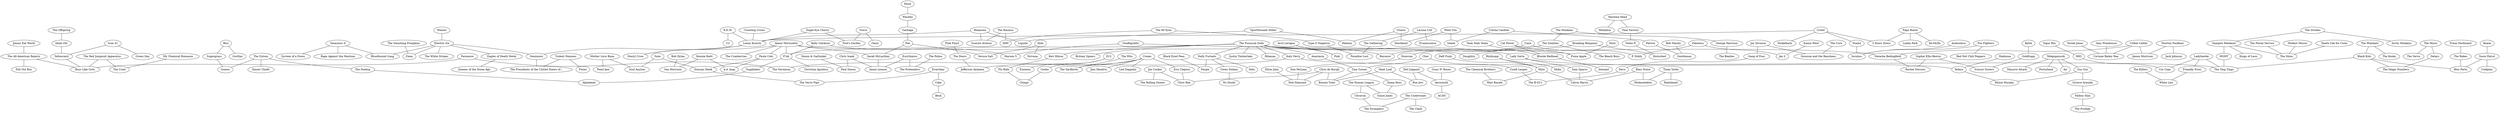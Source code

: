 strict graph layer0 {
	graph [name=layer0];
	node [label="\N"];
	821	[label="Franz Ferdinand",
		level=1,
		weight=1483084.0];
	2225	[label="The Rakes",
		weight=415609.0];
	821 -- 2225	[level=1,
		weight=90.0];
	2193	[label="The Monkees",
		weight=273656.0];
	2299	[label="The Zombies",
		weight=313245.0];
	2193 -- 2299	[level=1,
		weight=90.0];
	861	[label="George Harrison",
		weight=399119.0];
	2193 -- 861	[level=1,
		weight=90.0];
	2027	[label="Tenacious D",
		weight=688606.0];
	1689	[label="Rage Against the Machine",
		level=1,
		weight=1145249.0];
	2027 -- 1689	[level=1,
		weight=90.0];
	2000	[label="System of a Down",
		level=1,
		weight=1359713.0];
	2027 -- 2000	[level=1,
		weight=90.0];
	297	[label="Bloodhound Gang",
		weight=707193.0];
	2027 -- 297	[level=1,
		weight=90.0];
	2221	[label="The Pussycat Dolls",
		weight=538598.0];
	1581	[label="P!nk",
		weight=293683.0];
	2221 -- 1581	[level=1,
		weight=90.0];
	1730	[label=Rihanna,
		level=1,
		weight=990964.0];
	2221 -- 1730	[level=1,
		weight=90.0];
	108	[label=Anastacia,
		weight=391929.0];
	2221 -- 108	[level=1,
		weight=90.0];
	1508	[label="Nelly Furtado",
		level=1,
		weight=1092709.0];
	2221 -- 1508	[level=1,
		weight=90.0];
	1218	[label="Lady GaGa",
		weight=461534.0];
	2221 -- 1218	[level=1,
		weight=90.0];
	1164	[label="Katy Perry",
		weight=573653.0];
	2221 -- 1164	[level=1,
		weight=90.0];
	1181	[label="Keri Hilson",
		weight=102343.0];
	2221 -- 1181	[level=1,
		weight=90.0];
	1642	[label=Pink,
		weight=748518.0];
	2221 -- 1642	[level=1,
		weight=90.0];
	253	[label=Beyoncé,
		weight=806626.0];
	2221 -- 253	[level=1,
		weight=90.0];
	358	[label="Britney Spears",
		level=1,
		weight=1022718.0];
	2221 -- 358	[level=1,
		weight=90.0];
	1143	[label="Justin Timberlake",
		level=1,
		weight=972050.0];
	2221 -- 1143	[level=1,
		weight=90.0];
	1498	[label="Natasha Bedingfield",
		weight=634312.0];
	2221 -- 1498	[level=1,
		weight=90.0];
	1474	[label=Muse,
		level=1,
		weight=1629255.0];
	1648	[label=Placebo,
		level=1,
		weight=1310676.0];
	1474 -- 1648	[level=1,
		weight=90.0];
	307	[label=Blur,
		level=1,
		weight=1219073.0];
	1986	[label=Supergrass,
		weight=485340.0];
	307 -- 1986	[level=1,
		weight=90.0];
	898	[label=Gorillaz,
		level=1,
		weight=1361575.0];
	307 -- 898	[level=1,
		weight=90.0];
	341	[label="Boys Noize",
		weight=207586.0];
	1442	[label=Modeselektor,
		weight=137860.0];
	341 -- 1442	[level=1,
		weight=90.0];
	390	[label="Calvin Harris",
		weight=264959.0];
	341 -- 390	[level=1,
		weight=90.0];
	312	[label="Bob Dylan",
		level=1,
		weight=1228317.0];
	2402	[label="Van Morrison",
		weight=650090.0];
	312 -- 2402	[level=1,
		weight=90.0];
	2014	[label=Télépopmusik,
		weight=477590.0];
	1657	[label=Portishead,
		level=1,
		weight=1005250.0];
	2014 -- 1657	[level=1,
		weight=90.0];
	919	[label="Gus Gus",
		weight=250162.0];
	2014 -- 919	[level=1,
		weight=90.0];
	53	[label=Air,
		level=1,
		weight=1134369.0];
	2014 -- 53	[level=1,
		weight=90.0];
	1359	[label="Massive Attack",
		level=1,
		weight=1156891.0];
	2014 -- 1359	[level=1,
		weight=90.0];
	2201	[label="The Offspring",
		level=1,
		weight=1081707.0];
	290	[label="blink-182",
		level=1,
		weight=1110300.0];
	2201 -- 290	[level=1,
		weight=90.0];
	1127	[label="Joy Division",
		weight=764356.0];
	849	[label="Gang of Four",
		weight=276117.0];
	1127 -- 849	[level=1,
		weight=90.0];
	1862	[label="Siouxsie and the Banshees",
		weight=340087.0];
	1127 -- 1862	[level=1,
		weight=90.0];
	107	[label="Amy Winehouse",
		level=1,
		weight=1006978.0];
	496	[label="Corinne Bailey Rae",
		weight=468718.0];
	107 -- 496	[level=1,
		weight=90.0];
	525	[label=D12,
		weight=242564.0];
	494	[label=Coolio,
		weight=222397.0];
	525 -- 494	[level=1,
		weight=90.0];
	721	[label=Eminem,
		level=1,
		weight=956558.0];
	525 -- 721	[level=1,
		weight=90.0];
	1567	[label=OneRepublic,
		weight=293660.0];
	548	[label=Daughtry,
		weight=206038.0];
	1567 -- 548	[level=1,
		weight=90.0];
	1349	[label="Maroon 5",
		level=1,
		weight=1083002.0];
	1567 -- 1349	[level=1,
		weight=90.0];
	58	[label="Alanis Morissette",
		weight=881375.0];
	1605	[label="Paula Cole",
		weight=176111.0];
	58 -- 1605	[level=1,
		weight=90.0];
	58 -- 1581	[level=1,
		weight=90.0];
	2101	[label="The Cranberries",
		level=1,
		weight=1000991.0];
	58 -- 2101	[level=1,
		weight=50.0];
	1839	[label="Sheryl Crow",
		weight=605660.0];
	58 -- 1839	[level=1,
		weight=90.0];
	1793	[label="Sarah McLachlan",
		weight=691754.0];
	58 -- 1793	[level=1,
		weight=90.0];
	792	[label="Fiona Apple",
		weight=652836.0];
	58 -- 792	[level=1,
		weight=90.0];
	454	[label="Chris Isaak",
		weight=294773.0];
	1610	[label="Paul Simon",
		weight=432872.0];
	454 -- 1610	[level=1,
		weight=90.0];
	132	[label="Annie Lennox",
		weight=363635.0];
	454 -- 132	[level=1,
		weight=90.0];
	1907	[label="Sophie Ellis-Bextor",
		weight=310619.0];
	1807	[label="Scissor Sisters",
		weight=603869.0];
	1907 -- 1807	[level=1,
		weight=90.0];
	1685	[label="Rachel Stevens",
		weight=131031.0];
	1907 -- 1685	[level=1,
		weight=90.0];
	273	[label=Björk,
		level=1,
		weight=1069174.0];
	889	[label=Goldfrapp,
		level=1,
		weight=906439.0];
	273 -- 889	[level=1,
		weight=90.0];
	323	[label="Bonnie Raitt",
		weight=156706.0];
	323 -- 2402	[level=1,
		weight=90.0];
	1168	[label="k.d. lang",
		weight=123677.0];
	323 -- 1168	[level=1,
		weight=90.0];
	1173	[label="Kelly Clarkson",
		weight=841862.0];
	1173 -- 1581	[level=1,
		weight=90.0];
	1173 -- 1349	[level=1,
		weight=90.0];
	668	[label="Duncan Sheik",
		weight=101168.0];
	1605 -- 668	[level=1,
		weight=90.0];
	1605 -- 1168	[level=1,
		weight=90.0];
	349	[label="Breaking Benjamin",
		weight=568249.0];
	349 -- 548	[level=1,
		weight=90.0];
	621	[label=Disturbed,
		weight=737699.0];
	349 -- 621	[level=1,
		weight=90.0];
	481	[label="Colbie Caillat",
		weight=374979.0];
	481 -- 496	[level=1,
		weight=90.0];
	1031	[label="James Morrison",
		weight=450459.0];
	481 -- 1031	[level=1,
		weight=90.0];
	481 -- 1498	[level=1,
		weight=90.0];
	1084	[label="Joe Cocker",
		weight=419628.0];
	455	[label="Chris Rea",
		weight=230694.0];
	1084 -- 455	[level=1,
		weight=90.0];
	2237	[label="The Rolling Stones",
		level=1,
		weight=1461018.0];
	1084 -- 2237	[level=1,
		weight=90.0];
	2260	[label="The Strokes",
		level=1,
		weight=1231044.0];
	2393	[label="Vampire Weekend",
		weight=407130.0];
	2260 -- 2393	[level=1,
		weight=90.0];
	152	[label="Arctic Monkeys",
		level=1,
		weight=1120718.0];
	2260 -- 152	[level=1,
		weight=90.0];
	2275	[label="The Undertones",
		weight=159626.0];
	2092	[label="The Clash",
		level=1,
		weight=1019250.0];
	2275 -- 2092	[level=1,
		weight=90.0];
	2258	[label="The Stranglers",
		weight=307861.0];
	2275 -- 2258	[level=1,
		weight=90.0];
	191	[label="Avril Lavigne",
		level=1,
		weight=1025037.0];
	191 -- 1642	[level=1,
		weight=90.0];
	1217	[label="Lacuna Coil",
		weight=405918.0];
	751	[label=Evanescence,
		level=1,
		weight=1024587.0];
	1217 -- 751	[level=1,
		weight=90.0];
	2143	[label="The Gathering",
		weight=199010.0];
	1217 -- 2143	[level=1,
		weight=90.0];
	2229	[label="The Rasmus",
		weight=373522.0];
	1983	[label="Sunrise Avenue",
		weight=181985.0];
	2229 -- 1983	[level=1,
		weight=90.0];
	959	[label=HIM,
		weight=557403.0];
	2229 -- 959	[level=1,
		weight=90.0];
	2555	[label="Culcha Candela",
		weight=109017.0];
	2575	[label=Patrice,
		weight=172706.0];
	2555 -- 2575	[level=1,
		weight=90.0];
	2579	[label=Seeed,
		weight=205510.0];
	2555 -- 2579	[level=1,
		weight=90.0];
	1643	[label="Pink Floyd",
		level=1,
		weight=1362391.0];
	2120	[label="The Doors",
		level=1,
		weight=1209838.0];
	1643 -- 2120	[level=1,
		weight=90.0];
	1849	[label="Sigur Rós",
		level=1,
		weight=941380.0];
	1313	[label=M83,
		weight=493679.0];
	1849 -- 1313	[level=1,
		weight=90.0];
	2478	[label=Yellowcard,
		weight=638817.0];
	290 -- 2478	[level=1,
		weight=90.0];
	2160	[label="The Human League",
		weight=296795.0];
	2380	[label=Ultravox,
		weight=196742.0];
	2160 -- 2380	[level=1,
		weight=90.0];
	900	[label="Grace Jones",
		weight=133765.0];
	2160 -- 900	[level=1,
		weight=90.0];
	1541	[label="Norah Jones",
		level=1,
		weight=904642.0];
	1541 -- 496	[level=1,
		weight=90.0];
	456	[label="Christina Aguilera",
		level=1,
		weight=947487.0];
	1581 -- 456	[level=1,
		weight=90.0];
	1977	[label=Sugababes,
		weight=580581.0];
	1581 -- 1977	[level=1,
		weight=90.0];
	2328	[label="Tina Turner",
		weight=366221.0];
	108 -- 2328	[level=1,
		weight=90.0];
	909	[label="Groove Armada",
		weight=691987.0];
	919 -- 909	[level=1,
		weight=90.0];
	1704	[label="Róisín Murphy",
		weight=218622.0];
	919 -- 1704	[level=1,
		weight=90.0];
	782	[label=Fergie,
		weight=624584.0];
	1508 -- 782	[level=1,
		weight=90.0];
	921	[label="Gwen Stefani",
		weight=827112.0];
	1508 -- 921	[level=1,
		weight=90.0];
	604	[label=Dido,
		level=1,
		weight=957515.0];
	1508 -- 604	[level=1,
		weight=90.0];
	598	[label=Devo,
		weight=306665.0];
	849 -- 598	[level=1,
		weight=90.0];
	851	[label=Garbage,
		weight=824282.0];
	1648 -- 851	[level=1,
		weight=90.0];
	2576	[label="Peter Fox",
		weight=100618.0];
	2558	[label=Deichkind,
		weight=145280.0];
	2576 -- 2558	[level=1,
		weight=90.0];
	2576 -- 2579	[level=1,
		weight=90.0];
	2231	[label="The Red Jumpsuit Apparatus",
		weight=285699.0];
	2277	[label="The Used",
		weight=533923.0];
	2231 -- 2277	[level=1,
		weight=90.0];
	339	[label="Boys Like Girls",
		weight=282131.0];
	2231 -- 339	[level=1,
		weight=90.0];
	672	[label="Eagle-Eye Cherry",
		weight=300539.0];
	809	[label="Fool's Garden",
		weight=182806.0];
	672 -- 809	[level=1,
		weight=90.0];
	1248	[label="Lenny Kravitz",
		weight=800370.0];
	672 -- 1248	[level=1,
		weight=90.0];
	2038	[label="The 69 Eyes",
		weight=174859.0];
	2373	[label="Type O Negative",
		weight=195720.0];
	2038 -- 2373	[level=1,
		weight=90.0];
	2038 -- 959	[level=1,
		weight=90.0];
	771	[label="Fatboy Slim",
		weight=864764.0];
	909 -- 771	[level=1,
		weight=90.0];
	1315	[label="Machine Head",
		weight=314244.0];
	776	[label="Fear Factory",
		weight=307880.0];
	1315 -- 776	[level=1,
		weight=90.0];
	1396	[label=Metallica,
		level=1,
		weight=1334527.0];
	1315 -- 1396	[level=1,
		weight=90.0];
	436	[label=Cher,
		weight=373372.0];
	436 -- 2328	[level=1,
		weight=90.0];
	523	[label="Cyndi Lauper",
		weight=518039.0];
	436 -- 523	[level=1,
		weight=90.0];
	2342	[label=Tonic,
		weight=204494.0];
	2342 -- 668	[level=1,
		weight=90.0];
	1909	[label="Soul Asylum",
		weight=197627.0];
	2342 -- 1909	[level=1,
		weight=90.0];
	1941	[label="Static-X",
		weight=424407.0];
	776 -- 1941	[level=1,
		weight=90.0];
	2196	[label="The Music",
		weight=190820.0];
	583	[label=Delays,
		weight=163965.0];
	2196 -- 583	[level=1,
		weight=90.0];
	2281	[label="The Verve",
		level=1,
		weight=923596.0];
	2196 -- 2281	[level=1,
		weight=90.0];
	1219	[label=Ladyhawke,
		weight=189872.0];
	826	[label="Friendly Fires",
		weight=156331.0];
	1219 -- 826	[level=1,
		weight=90.0];
	2271	[label="The Ting Tings",
		weight=553469.0];
	1219 -- 2271	[level=1,
		weight=90.0];
	520	[label="Cut Copy",
		weight=416442.0];
	1219 -- 520	[level=1,
		weight=90.0];
	1855	[label="Simon & Garfunkel",
		level=1,
		weight=945402.0];
	1855 -- 1610	[level=1,
		weight=90.0];
	2105	[label="The Cure",
		level=1,
		weight=1344110.0];
	2105 -- 1862	[level=1,
		weight=90.0];
	2186	[label="The Magic Numbers",
		weight=311402.0];
	583 -- 2186	[level=1,
		weight=90.0];
	1404	[label=MGMT,
		weight=714327.0];
	2393 -- 1404	[level=1,
		weight=90.0];
	2242	[label="The Shins",
		level=1,
		weight=1074793.0];
	2393 -- 2242	[level=1,
		weight=90.0];
	1194	[label="Kings of Leon",
		level=1,
		weight=948535.0];
	2393 -- 1194	[level=1,
		weight=90.0];
	602	[label="Diana Ross",
		weight=266181.0];
	2328 -- 602	[level=1,
		weight=90.0];
	325	[label="Bonnie Tyler",
		weight=295469.0];
	2328 -- 325	[level=1,
		weight=90.0];
	2554	[label=Clueso,
		weight=145163.0];
	2554 -- 2558	[level=1,
		weight=90.0];
	1324	[label=Madsen,
		weight=112263.0];
	2554 -- 1324	[level=1,
		weight=70.0];
	1716	[label="R.E.M.",
		level=1,
		weight=1314084.0];
	1716 -- 1248	[level=1,
		weight=90.0];
	2374	[label=U2,
		level=1,
		weight=1652408.0];
	1716 -- 2374	[level=1,
		weight=50.0];
	2435	[label=Weezer,
		level=1,
		weight=1317716.0];
	698	[label="Electric Six",
		weight=228070.0];
	2435 -- 698	[level=1,
		weight=90.0];
	650	[label=Donovan,
		weight=329147.0];
	2299 -- 650	[level=1,
		weight=90.0];
	2057	[label="The Beach Boys",
		level=1,
		weight=902412.0];
	2299 -- 2057	[level=1,
		weight=90.0];
	1459	[label="Mother Love Bone",
		weight=119833.0];
	1459 -- 1909	[level=1,
		weight=90.0];
	1618	[label="Pearl Jam",
		level=1,
		weight=1059832.0];
	1459 -- 1618	[level=1,
		weight=90.0];
	275	[label="Black Eyed Peas",
		level=1,
		weight=957174.0];
	275 -- 782	[level=1,
		weight=90.0];
	2054	[label="The B-52's",
		weight=307010.0];
	598 -- 2054	[level=1,
		weight=90.0];
	645	[label="Don McLean",
		weight=245217.0];
	650 -- 645	[level=1,
		weight=90.0];
	529	[label="Daft Punk",
		level=1,
		weight=1213634.0];
	1486	[label=Mylo,
		weight=420371.0];
	529 -- 1486	[level=1,
		weight=90.0];
	890	[label=Gomez,
		weight=267407.0];
	1986 -- 890	[level=1,
		weight=90.0];
	453	[label="Chris de Burgh",
		weight=194755.0];
	453 -- 455	[level=1,
		weight=90.0];
	1504	[label="Neil Diamond",
		weight=277139.0];
	453 -- 1504	[level=1,
		weight=90.0];
	453 -- 325	[level=1,
		weight=90.0];
	1592	[label="Paradise Lost",
		weight=199139.0];
	2143 -- 1592	[level=1,
		weight=90.0];
	916	[label="Guns N' Roses",
		level=1,
		weight=1276030.0];
	41	[label=Aerosmith,
		level=1,
		weight=1167673.0];
	916 -- 41	[level=1,
		weight=70.0];
	1591	[label="Papa Roach",
		weight=780535.0];
	1201	[label="Ko\:042fn",
		level=1,
		weight=918247.0];
	1591 -- 1201	[level=1,
		weight=90.0];
	17	[label="3 Doors Down",
		level=1,
		weight=949527.0];
	1591 -- 17	[level=1,
		weight=90.0];
	1266	[label="Linkin Park",
		level=1,
		weight=1361417.0];
	1591 -- 1266	[level=1,
		weight=90.0];
	2293	[label="The Wombats",
		weight=261401.0];
	277	[label="Black Kids",
		weight=255363.0];
	2293 -- 277	[level=1,
		weight=90.0];
	2175	[label="The Kooks",
		level=1,
		weight=943840.0];
	2293 -- 2175	[level=1,
		weight=90.0];
	1928	[label="Sportfreunde Stiller",
		weight=175936.0];
	1928 -- 1324	[level=1,
		weight=90.0];
	1269	[label=Liquido,
		weight=114913.0];
	1928 -- 1269	[level=1,
		weight=90.0];
	2282	[label="The Verve Pipe",
		weight=171136.0];
	668 -- 2282	[level=1,
		weight=90.0];
	889 -- 1807	[level=1,
		weight=90.0];
	506	[label=Cream,
		weight=651068.0];
	739	[label="Eric Clapton",
		level=1,
		weight=989627.0];
	506 -- 739	[level=1,
		weight=90.0];
	1241	[label="Led Zeppelin",
		level=1,
		weight=1267330.0];
	506 -- 1241	[level=1,
		weight=90.0];
	1055	[label="Jefferson Airplane",
		weight=542912.0];
	506 -- 1055	[level=1,
		weight=90.0];
	1071	[label="Jimi Hendrix",
		level=1,
		weight=1088057.0];
	506 -- 1071	[level=1,
		weight=90.0];
	2296	[label="The Yardbirds",
		weight=344095.0];
	506 -- 2296	[level=1,
		weight=90.0];
	1785	[label="Sam Sparro",
		weight=156086.0];
	1218 -- 1785	[level=1,
		weight=90.0];
	1747	[label=Robyn,
		weight=309001.0];
	1218 -- 1747	[level=1,
		weight=90.0];
	1981	[label="Sum 41",
		weight=781181.0];
	1981 -- 2478	[level=1,
		weight=90.0];
	906	[label="Green Day",
		level=1,
		weight=1471585.0];
	1981 -- 906	[level=1,
		weight=90.0];
	499	[label="Counting Crows",
		level=1,
		weight=898958.0];
	499 -- 1248	[level=1,
		weight=90.0];
	277 -- 2186	[level=1,
		weight=90.0];
	277 -- 2271	[level=1,
		weight=90.0];
	293	[label="Bloc Party",
		level=1,
		weight=1280409.0];
	277 -- 293	[level=1,
		weight=90.0];
	2300	[label="The Zutons",
		weight=418529.0];
	2132	[label="The Feeling",
		weight=291405.0];
	2300 -- 2132	[level=1,
		weight=90.0];
	2300 -- 890	[level=1,
		weight=90.0];
	1146	[label="Kaiser Chiefs",
		level=1,
		weight=1069671.0];
	2300 -- 1146	[level=1,
		weight=90.0];
	1593	[label=Paramore,
		weight=596805.0];
	2280	[label="The Veronicas",
		weight=247943.0];
	1593 -- 2280	[level=1,
		weight=90.0];
	1593 -- 339	[level=1,
		weight=90.0];
	2292	[label="The Who",
		level=1,
		weight=1115061.0];
	2292 -- 2296	[level=1,
		weight=90.0];
	2416	[label="Violent Femmes",
		weight=391223.0];
	2217	[label="The Presidents of the United States of...",
		weight=346805.0];
	2416 -- 2217	[level=1,
		weight=90.0];
	1646	[label=Pixies,
		level=1,
		weight=962774.0];
	2416 -- 1646	[level=1,
		weight=90.0];
	2442	[label="White Lies",
		weight=140157.0];
	826 -- 2442	[level=1,
		weight=90.0];
	579	[label="Def Leppard",
		weight=386528.0];
	579 -- 41	[level=1,
		weight=90.0];
	321	[label="Bon Jovi",
		weight=858344.0];
	579 -- 321	[level=1,
		weight=90.0];
	710	[label="Elton John",
		level=1,
		weight=946440.0];
	710 -- 1504	[level=1,
		weight=90.0];
	2357	[label=Travis,
		weight=871865.0];
	2357 -- 809	[level=1,
		weight=90.0];
	1551	[label=Oasis,
		level=1,
		weight=1593442.0];
	2357 -- 1551	[level=1,
		weight=90.0];
	1705	[label=Röyksopp,
		weight=846313.0];
	1440	[label=Moby,
		level=1,
		weight=1277865.0];
	1705 -- 1440	[level=1,
		weight=90.0];
	1705 -- 1486	[level=1,
		weight=90.0];
	1164 -- 2271	[level=1,
		weight=90.0];
	1164 -- 2280	[level=1,
		weight=90.0];
	87	[label=Alphabeat,
		weight=204174.0];
	2132 -- 87	[level=1,
		weight=90.0];
	2120 -- 1055	[level=1,
		weight=90.0];
	2474	[label="Yeah Yeah Yeahs",
		level=1,
		weight=991497.0];
	294	[label="Blonde Redhead",
		weight=405217.0];
	2474 -- 294	[level=1,
		weight=90.0];
	1380	[label="Meat Loaf",
		weight=303221.0];
	1380 -- 325	[level=1,
		weight=90.0];
	1380 -- 321	[level=1,
		weight=90.0];
	1484	[label="My Chemical Romance",
		level=1,
		weight=928094.0];
	1484 -- 2277	[level=1,
		weight=90.0];
	1706	[label=Reamonn,
		weight=196349.0];
	1706 -- 1248	[level=1,
		weight=90.0];
	1706 -- 1983	[level=1,
		weight=90.0];
	1706 -- 1269	[level=1,
		weight=90.0];
	2058	[label="The Beatles",
		level=1,
		weight=1711020.0];
	861 -- 2058	[level=1,
		weight=90.0];
	2309	[label="Thom Yorke",
		weight=371639.0];
	2309 -- 1442	[level=1,
		weight=50.0];
	1686	[label=Radiohead,
		level=1,
		weight=2082607.0];
	2309 -- 1686	[level=1,
		weight=90.0];
	2291	[label="The White Stripes",
		level=1,
		weight=1242635.0];
	698 -- 2291	[level=1,
		weight=90.0];
	674	[label="Eagles of Death Metal",
		weight=258955.0];
	698 -- 674	[level=1,
		weight=90.0];
	698 -- 297	[level=1,
		weight=90.0];
	1822	[label=Semisonic,
		weight=313910.0];
	698 -- 1822	[level=1,
		weight=90.0];
	2492	[label=Zwan,
		weight=123351.0];
	698 -- 2492	[level=1,
		weight=90.0];
	739 -- 455	[level=1,
		weight=90.0];
	2246	[label="The Smashing Pumpkins",
		level=1,
		weight=1310591.0];
	2246 -- 2492	[level=1,
		weight=90.0];
	419	[label="Cat Power",
		weight=764373.0];
	419 -- 294	[level=1,
		weight=90.0];
	419 -- 792	[level=1,
		weight=90.0];
	1517	[label="Newton Faulkner",
		weight=201563.0];
	1018	[label="Jack Johnson",
		level=1,
		weight=1099826.0];
	1517 -- 1018	[level=1,
		weight=90.0];
	1517 -- 1031	[level=1,
		weight=90.0];
	2215	[label="The Postal Service",
		level=1,
		weight=968206.0];
	2215 -- 2242	[level=1,
		weight=90.0];
	182	[label=Audioslave,
		level=1,
		weight=948102.0];
	1000	[label=Incubus,
		level=1,
		weight=1214650.0];
	182 -- 1000	[level=1,
		weight=90.0];
	1653	[label=Poe,
		weight=170106.0];
	851 -- 1653	[level=1,
		weight=90.0];
	1006	[label=Interpol,
		level=1,
		weight=1087041.0];
	294 -- 1006	[level=1,
		weight=90.0];
	2410	[label="Veruca Salt",
		weight=124495.0];
	1653 -- 2410	[level=1,
		weight=90.0];
	1653 -- 1793	[level=1,
		weight=90.0];
	1169	[label=Keane,
		level=1,
		weight=1088831.0];
	1891	[label="Snow Patrol",
		level=1,
		weight=1324962.0];
	1169 -- 1891	[level=1,
		weight=90.0];
	1404 -- 2271	[level=1,
		weight=90.0];
	523 -- 2054	[level=1,
		weight=90.0];
	448	[label=Chingy,
		weight=188408.0];
	494 -- 448	[level=1,
		weight=90.0];
	2564	[label=Gentleman,
		weight=249007.0];
	2575 -- 2564	[level=1,
		weight=90.0];
	755	[label=Everclear,
		weight=390700.0];
	755 -- 2282	[level=1,
		weight=90.0];
	387	[label=Cake,
		weight=742723.0];
	755 -- 387	[level=1,
		weight=90.0];
	963	[label=Hole,
		weight=360592.0];
	1535	[label=Nirvana,
		level=1,
		weight=1686815.0];
	963 -- 1535	[level=1,
		weight=90.0];
	963 -- 2410	[level=1,
		weight=90.0];
	507	[label=Creed,
		weight=566764.0];
	507 -- 1248	[level=1,
		weight=90.0];
	507 -- 17	[level=1,
		weight=90.0];
	1524	[label=Nickelback,
		level=1,
		weight=968277.0];
	507 -- 1524	[level=1,
		weight=90.0];
	1934	[label=Staind,
		weight=597418.0];
	507 -- 1934	[level=1,
		weight=90.0];
	30	[label="AC/DC",
		level=1,
		weight=1092654.0];
	41 -- 30	[level=1,
		weight=90.0];
	1941 -- 621	[level=1,
		weight=90.0];
	1443	[label="Modest Mouse",
		level=1,
		weight=1082498.0];
	1443 -- 2242	[level=1,
		weight=90.0];
	801	[label="Flo Rida",
		weight=152190.0];
	1181 -- 801	[level=1,
		weight=90.0];
	567	[label="Death Cab for Cutie",
		level=1,
		weight=1315656.0];
	567 -- 2242	[level=1,
		weight=90.0];
	461	[label=Ciara,
		weight=405789.0];
	461 -- 253	[level=1,
		weight=90.0];
	1615	[label="P. Diddy",
		weight=162745.0];
	461 -- 1615	[level=1,
		weight=90.0];
	1074	[label="Jimmy Eat World",
		level=1,
		weight=936209.0];
	2042	[label="The All-American Rejects",
		weight=756405.0];
	1074 -- 2042	[level=1,
		weight=90.0];
	1538	[label="No Doubt",
		level=1,
		weight=910959.0];
	921 -- 1538	[level=1,
		weight=90.0];
	645 -- 1504	[level=1,
		weight=90.0];
	1248 -- 1839	[level=1,
		weight=90.0];
	1248 -- 1822	[level=1,
		weight=90.0];
	2219	[label="The Prodigy",
		level=1,
		weight=929174.0];
	771 -- 2219	[level=1,
		weight=90.0];
	2373 -- 1592	[level=1,
		weight=90.0];
	2380 -- 2258	[level=1,
		weight=90.0];
	2550	[label="Bob Marley",
		level=1,
		weight=900368.0];
	2550 -- 2564	[level=1,
		weight=90.0];
	808	[label="Foo Fighters",
		level=1,
		weight=1524991.0];
	1707	[label="Red Hot Chili Peppers",
		level=1,
		weight=1850896.0];
	808 -- 1707	[level=1,
		weight=50.0];
	808 -- 1000	[level=1,
		weight=90.0];
	1785 -- 390	[level=1,
		weight=90.0];
	2169	[label="The Killers",
		level=1,
		weight=1820368.0];
	2169 -- 2442	[level=1,
		weight=90.0];
	1681	[label="Queens of the Stone Age",
		level=1,
		weight=999056.0];
	674 -- 1681	[level=1,
		weight=90.0];
	1486 -- 390	[level=1,
		weight=90.0];
	1429	[label="Mint Royale",
		weight=109590.0];
	1486 -- 1429	[level=1,
		weight=90.0];
	780	[label=Feist,
		level=1,
		weight=913399.0];
	780 -- 792	[level=1,
		weight=90.0];
	484	[label=Coldplay,
		level=1,
		weight=2251030.0];
	1891 -- 484	[level=1,
		weight=90.0];
	1891 -- 293	[level=1,
		weight=90.0];
	227	[label=Beck,
		level=1,
		weight=1362673.0];
	387 -- 227	[level=1,
		weight=90.0];
	602 -- 900	[level=1,
		weight=90.0];
	1151	[label="Kanye West",
		level=1,
		weight=1023445.0];
	1047	[label="Jay-Z",
		weight=638981.0];
	1151 -- 1047	[level=1,
		weight=90.0];
	764	[label=Fabolous,
		weight=216202.0];
	764 -- 1047	[level=1,
		weight=90.0];
	764 -- 1615	[level=1,
		weight=90.0];
	1822 -- 2217	[level=1,
		weight=90.0];
	2225 -- 293	[level=1,
		weight=90.0];
	2088	[label="The Chemical Brothers",
		level=1,
		weight=1033623.0];
	2088 -- 1429	[level=1,
		weight=90.0];
	749	[label=Eurythmics,
		weight=537321.0];
	749 -- 132	[level=1,
		weight=90.0];
	2218	[label="The Pretenders",
		weight=369737.0];
	749 -- 2218	[level=1,
		weight=90.0];
	1322	[label=Madonna,
		level=1,
		weight=1223315.0];
	1322 -- 1747	[level=1,
		weight=90.0];
	2478 -- 339	[level=1,
		weight=90.0];
	1934 -- 1000	[level=1,
		weight=90.0];
	801 -- 448	[level=1,
		weight=90.0];
	1747 -- 1704	[level=1,
		weight=90.0];
	2212	[label="The Police",
		level=1,
		weight=957227.0];
	2212 -- 2218	[level=1,
		weight=90.0];
	1793 -- 132	[level=1,
		weight=90.0];
	769	[label="Fall Out Boy",
		level=1,
		weight=1033148.0];
	2042 -- 769	[level=1,
		weight=90.0];
	2042 -- 339	[level=1,
		weight=90.0];
	1977 -- 87	[level=1,
		weight=90.0];
	1498 -- 1685	[level=1,
		weight=90.0];
	1313 -- 520	[level=1,
		weight=90.0];
}
